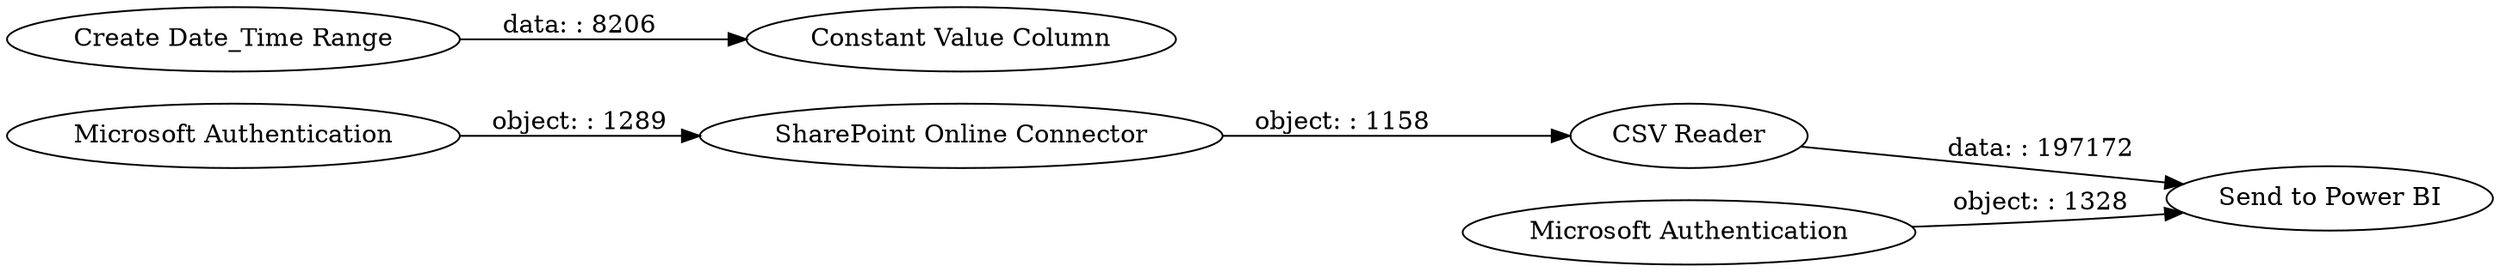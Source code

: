 digraph {
	"4520167591287527451_7" [label="Send to Power BI"]
	"4520167591287527451_5" [label="Constant Value Column"]
	"4520167591287527451_6" [label="CSV Reader"]
	"4520167591287527451_8" [label="Microsoft Authentication"]
	"4520167591287527451_4" [label="Create Date_Time Range"]
	"4520167591287527451_2" [label="SharePoint Online Connector"]
	"4520167591287527451_1" [label="Microsoft Authentication"]
	"4520167591287527451_1" -> "4520167591287527451_2" [label="object: : 1289"]
	"4520167591287527451_4" -> "4520167591287527451_5" [label="data: : 8206"]
	"4520167591287527451_8" -> "4520167591287527451_7" [label="object: : 1328"]
	"4520167591287527451_6" -> "4520167591287527451_7" [label="data: : 197172"]
	"4520167591287527451_2" -> "4520167591287527451_6" [label="object: : 1158"]
	rankdir=LR
}
